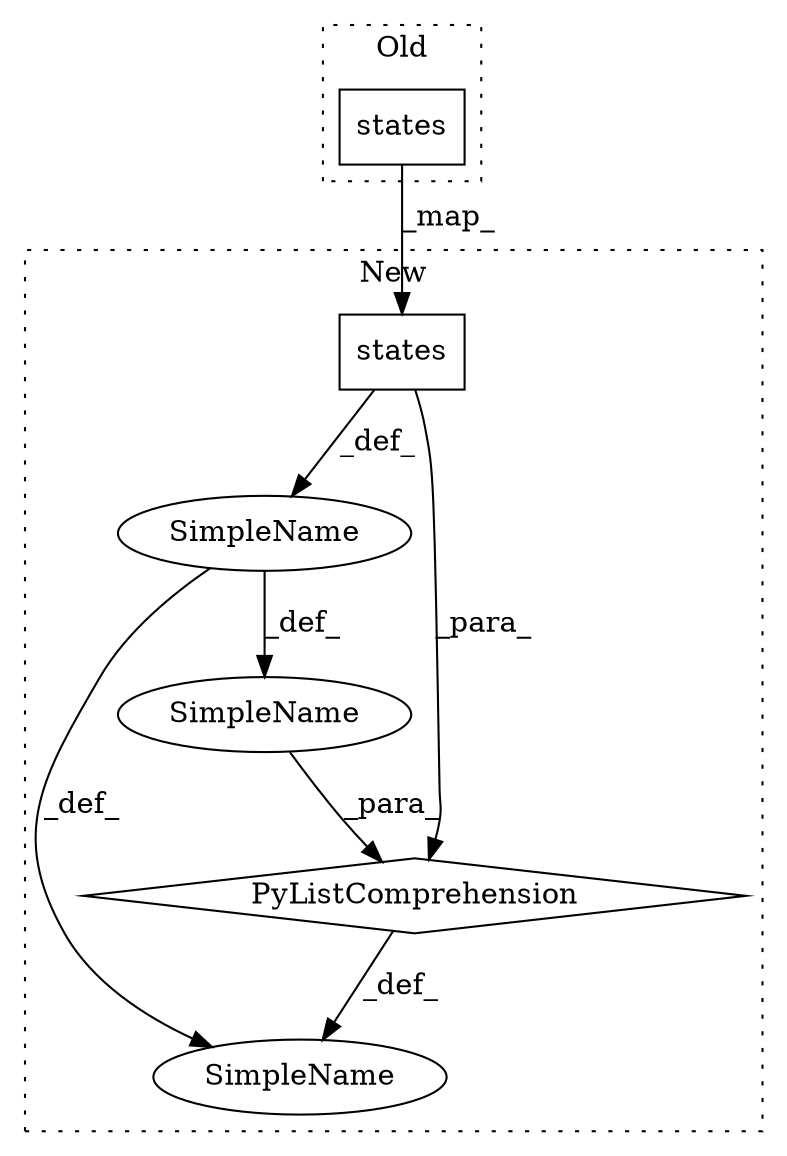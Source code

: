 digraph G {
subgraph cluster0 {
1 [label="states" a="32" s="3954,3967" l="7,1" shape="box"];
label = "Old";
style="dotted";
}
subgraph cluster1 {
2 [label="states" a="32" s="3625,3638" l="7,1" shape="box"];
3 [label="SimpleName" a="42" s="" l="" shape="ellipse"];
4 [label="SimpleName" a="42" s="" l="" shape="ellipse"];
5 [label="SimpleName" a="42" s="" l="" shape="ellipse"];
6 [label="PyListComprehension" a="109" s="3545" l="111" shape="diamond"];
label = "New";
style="dotted";
}
1 -> 2 [label="_map_"];
2 -> 3 [label="_def_"];
2 -> 6 [label="_para_"];
3 -> 5 [label="_def_"];
3 -> 4 [label="_def_"];
5 -> 6 [label="_para_"];
6 -> 4 [label="_def_"];
}